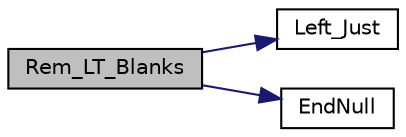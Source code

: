 digraph "Rem_LT_Blanks"
{
  edge [fontname="Helvetica",fontsize="10",labelfontname="Helvetica",labelfontsize="10"];
  node [fontname="Helvetica",fontsize="10",shape=record];
  rankdir="LR";
  Node1 [label="Rem_LT_Blanks",height=0.2,width=0.4,color="black", fillcolor="grey75", style="filled", fontcolor="black"];
  Node1 -> Node2 [color="midnightblue",fontsize="10",style="solid",fontname="Helvetica"];
  Node2 [label="Left_Just",height=0.2,width=0.4,color="black", fillcolor="white", style="filled",URL="$fof__util_8c.html#a971475138810ae45939ce6326592f085"];
  Node1 -> Node3 [color="midnightblue",fontsize="10",style="solid",fontname="Helvetica"];
  Node3 [label="EndNull",height=0.2,width=0.4,color="black", fillcolor="white", style="filled",URL="$fof__util_8c.html#ad30492c5e3c0e0cabd0597bcb3f1e47e"];
}

